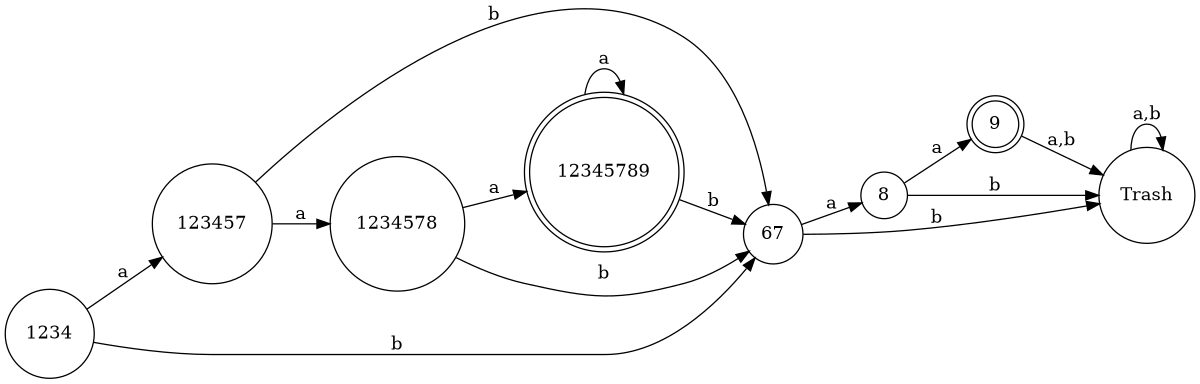 digraph finite_state_machine {
	rankdir=LR;
	size="8,5" 
	node [shape = doublecircle]; 12345789 9
	node [shape = circle];
	1234 -> 123457 [ label = "a" ];
	1234 -> 67 [ label = "b" ];
	123457 -> 1234578 [ label = "a" ];
	123457 -> 67 [ label = "b" ];
	67 -> 8 [ label = "a" ];
	67 -> Trash [ label = "b" ];
	8 -> 9 [ label = "a" ];
	8 -> Trash [ label = "b" ];
	9 -> Trash [ label = "a,b" ];
	Trash -> Trash [ label = "a,b" ];
	1234578 -> 12345789 [ label = "a" ];
	1234578 -> 67 [ label = "b" ];
	12345789 -> 12345789 [ label = "a" ];
	12345789 -> 67 [ label = "b" ];
}
